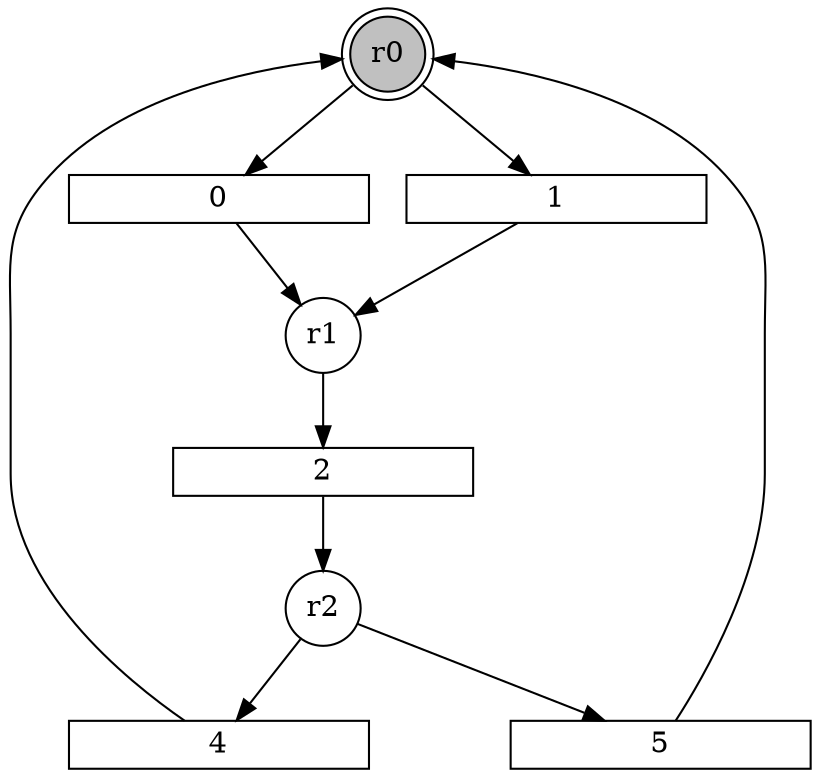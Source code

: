 digraph input2_SM_1_PN{
subgraph initial_place {
	node [shape=doublecircle,fixedsize=true, fixedsize = 2, color = black, fillcolor = gray, style = filled];
	r0;
}
subgraph place {     
	node [shape=circle,fixedsize=true, fixedsize = 2];
	r1;
	r2;
}
subgraph transitions {
	node [shape=rect,height=0.2,width=2, forcelabels = false];
	0;
	1;
	2;
	4;
	5;
}
	r0 -> 0;
	r0 -> 1;
	r1 -> 2;
	r2 -> 4;
	r2 -> 5;
	0 -> r1;
	1 -> r1;
	2 -> r2;
	4 -> r0;
	5 -> r0;
}